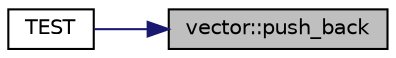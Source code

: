 digraph "vector::push_back"
{
 // LATEX_PDF_SIZE
  edge [fontname="Helvetica",fontsize="10",labelfontname="Helvetica",labelfontsize="10"];
  node [fontname="Helvetica",fontsize="10",shape=record];
  rankdir="RL";
  Node91 [label="vector::push_back",height=0.2,width=0.4,color="black", fillcolor="grey75", style="filled", fontcolor="black",tooltip="Insert value to the end of the container."];
  Node91 -> Node92 [dir="back",color="midnightblue",fontsize="10",style="solid",fontname="Helvetica"];
  Node92 [label="TEST",height=0.2,width=0.4,color="black", fillcolor="white", style="filled",URL="$main_8cpp.html#a9d9b0291fe4ff35e0a4fc55f8fdb21fb",tooltip=" "];
}
